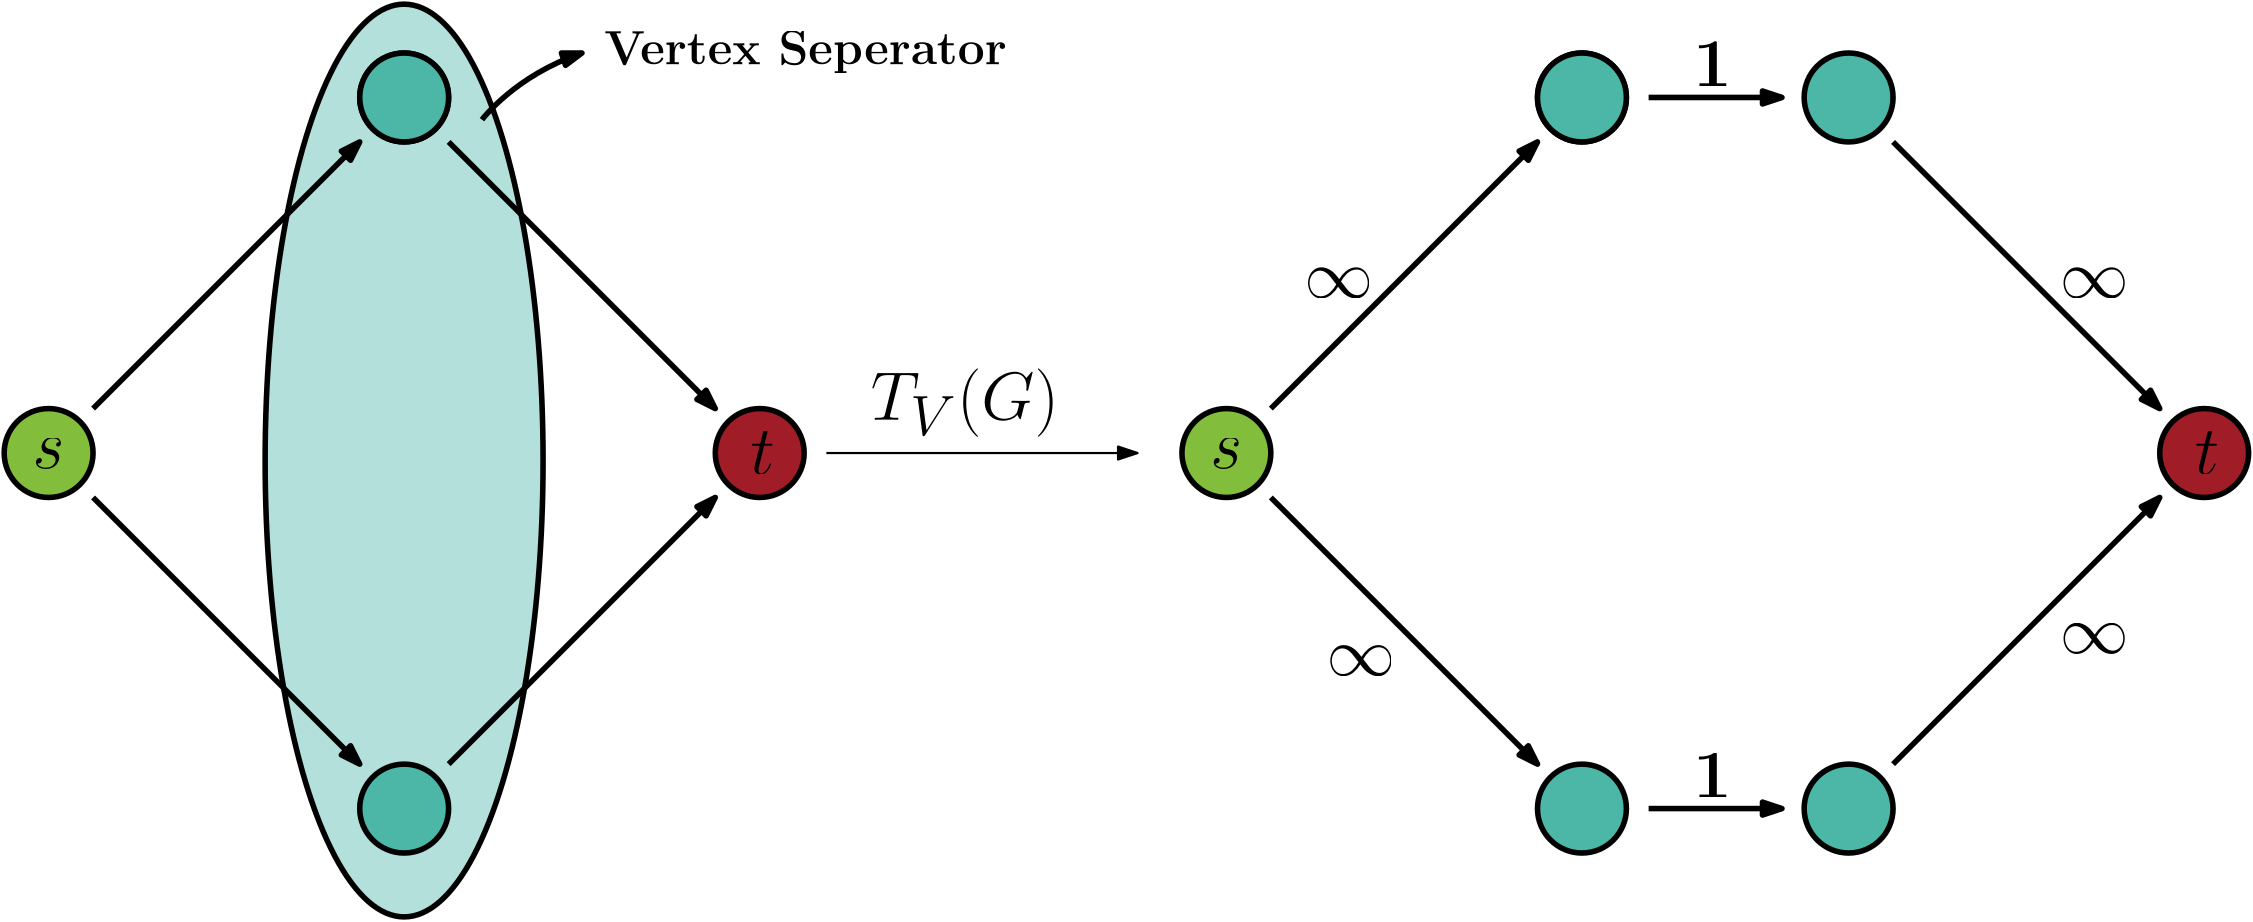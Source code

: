 <?xml version="1.0"?>
<!DOCTYPE ipe SYSTEM "ipe.dtd">
<ipe version="70107" creator="Ipe 7.1.10">
<info created="D:20171014115731" modified="D:20171204103800"/>
<ipestyle name="basic">
<symbol name="arrow/arc(spx)">
<path stroke="sym-stroke" fill="sym-stroke" pen="sym-pen">
0 0 m
-1 0.333 l
-1 -0.333 l
h
</path>
</symbol>
<symbol name="arrow/farc(spx)">
<path stroke="sym-stroke" fill="white" pen="sym-pen">
0 0 m
-1 0.333 l
-1 -0.333 l
h
</path>
</symbol>
<symbol name="arrow/ptarc(spx)">
<path stroke="sym-stroke" fill="sym-stroke" pen="sym-pen">
0 0 m
-1 0.333 l
-0.8 0 l
-1 -0.333 l
h
</path>
</symbol>
<symbol name="arrow/fptarc(spx)">
<path stroke="sym-stroke" fill="white" pen="sym-pen">
0 0 m
-1 0.333 l
-0.8 0 l
-1 -0.333 l
h
</path>
</symbol>
<symbol name="mark/circle(sx)" transformations="translations">
<path fill="sym-stroke">
0.6 0 0 0.6 0 0 e
0.4 0 0 0.4 0 0 e
</path>
</symbol>
<symbol name="mark/disk(sx)" transformations="translations">
<path fill="sym-stroke">
0.6 0 0 0.6 0 0 e
</path>
</symbol>
<symbol name="mark/fdisk(sfx)" transformations="translations">
<group>
<path fill="sym-fill">
0.5 0 0 0.5 0 0 e
</path>
<path fill="sym-stroke" fillrule="eofill">
0.6 0 0 0.6 0 0 e
0.4 0 0 0.4 0 0 e
</path>
</group>
</symbol>
<symbol name="mark/box(sx)" transformations="translations">
<path fill="sym-stroke" fillrule="eofill">
-0.6 -0.6 m
0.6 -0.6 l
0.6 0.6 l
-0.6 0.6 l
h
-0.4 -0.4 m
0.4 -0.4 l
0.4 0.4 l
-0.4 0.4 l
h
</path>
</symbol>
<symbol name="mark/square(sx)" transformations="translations">
<path fill="sym-stroke">
-0.6 -0.6 m
0.6 -0.6 l
0.6 0.6 l
-0.6 0.6 l
h
</path>
</symbol>
<symbol name="mark/fsquare(sfx)" transformations="translations">
<group>
<path fill="sym-fill">
-0.5 -0.5 m
0.5 -0.5 l
0.5 0.5 l
-0.5 0.5 l
h
</path>
<path fill="sym-stroke" fillrule="eofill">
-0.6 -0.6 m
0.6 -0.6 l
0.6 0.6 l
-0.6 0.6 l
h
-0.4 -0.4 m
0.4 -0.4 l
0.4 0.4 l
-0.4 0.4 l
h
</path>
</group>
</symbol>
<symbol name="mark/cross(sx)" transformations="translations">
<group>
<path fill="sym-stroke">
-0.43 -0.57 m
0.57 0.43 l
0.43 0.57 l
-0.57 -0.43 l
h
</path>
<path fill="sym-stroke">
-0.43 0.57 m
0.57 -0.43 l
0.43 -0.57 l
-0.57 0.43 l
h
</path>
</group>
</symbol>
<symbol name="arrow/fnormal(spx)">
<path stroke="sym-stroke" fill="white" pen="sym-pen">
0 0 m
-1 0.333 l
-1 -0.333 l
h
</path>
</symbol>
<symbol name="arrow/pointed(spx)">
<path stroke="sym-stroke" fill="sym-stroke" pen="sym-pen">
0 0 m
-1 0.333 l
-0.8 0 l
-1 -0.333 l
h
</path>
</symbol>
<symbol name="arrow/fpointed(spx)">
<path stroke="sym-stroke" fill="white" pen="sym-pen">
0 0 m
-1 0.333 l
-0.8 0 l
-1 -0.333 l
h
</path>
</symbol>
<symbol name="arrow/linear(spx)">
<path stroke="sym-stroke" pen="sym-pen">
-1 0.333 m
0 0 l
-1 -0.333 l
</path>
</symbol>
<symbol name="arrow/fdouble(spx)">
<path stroke="sym-stroke" fill="white" pen="sym-pen">
0 0 m
-1 0.333 l
-1 -0.333 l
h
-1 0 m
-2 0.333 l
-2 -0.333 l
h
</path>
</symbol>
<symbol name="arrow/double(spx)">
<path stroke="sym-stroke" fill="sym-stroke" pen="sym-pen">
0 0 m
-1 0.333 l
-1 -0.333 l
h
-1 0 m
-2 0.333 l
-2 -0.333 l
h
</path>
</symbol>
<pen name="heavier" value="0.8"/>
<pen name="fat" value="1.2"/>
<pen name="ultrafat" value="2"/>
<symbolsize name="large" value="5"/>
<symbolsize name="small" value="2"/>
<symbolsize name="tiny" value="1.1"/>
<arrowsize name="large" value="10"/>
<arrowsize name="small" value="5"/>
<arrowsize name="tiny" value="3"/>
<color name="red" value="1 0 0"/>
<color name="green" value="0 1 0"/>
<color name="blue" value="0 0 1"/>
<color name="yellow" value="1 1 0"/>
<color name="orange" value="1 0.647 0"/>
<color name="gold" value="1 0.843 0"/>
<color name="purple" value="0.627 0.125 0.941"/>
<color name="gray" value="0.745"/>
<color name="brown" value="0.647 0.165 0.165"/>
<color name="navy" value="0 0 0.502"/>
<color name="pink" value="1 0.753 0.796"/>
<color name="seagreen" value="0.18 0.545 0.341"/>
<color name="turquoise" value="0.251 0.878 0.816"/>
<color name="violet" value="0.933 0.51 0.933"/>
<color name="darkblue" value="0 0 0.545"/>
<color name="darkcyan" value="0 0.545 0.545"/>
<color name="darkgray" value="0.663"/>
<color name="darkgreen" value="0 0.392 0"/>
<color name="darkmagenta" value="0.545 0 0.545"/>
<color name="darkorange" value="1 0.549 0"/>
<color name="darkred" value="0.545 0 0"/>
<color name="lightblue" value="0.678 0.847 0.902"/>
<color name="lightcyan" value="0.878 1 1"/>
<color name="lightgray" value="0.827"/>
<color name="lightgreen" value="0.565 0.933 0.565"/>
<color name="lightyellow" value="1 1 0.878"/>
<dashstyle name="dashed" value="[4] 0"/>
<dashstyle name="dotted" value="[1 3] 0"/>
<dashstyle name="dash dotted" value="[4 2 1 2] 0"/>
<dashstyle name="dash dot dotted" value="[4 2 1 2 1 2] 0"/>
<textsize name="large" value="\large"/>
<textsize name="Large" value="\Large"/>
<textsize name="LARGE" value="\LARGE"/>
<textsize name="huge" value="\huge"/>
<textsize name="Huge" value="\Huge"/>
<textsize name="small" value="\small"/>
<textsize name="footnote" value="\footnotesize"/>
<textsize name="tiny" value="\tiny"/>
<textstyle name="center" begin="\begin{center}" end="\end{center}"/>
<textstyle name="itemize" begin="\begin{itemize}" end="\end{itemize}"/>
<textstyle name="item" begin="\begin{itemize}\item{}" end="\end{itemize}"/>
<gridsize name="4 pts" value="4"/>
<gridsize name="8 pts (~3 mm)" value="8"/>
<gridsize name="16 pts (~6 mm)" value="16"/>
<gridsize name="32 pts (~12 mm)" value="32"/>
<gridsize name="10 pts (~3.5 mm)" value="10"/>
<gridsize name="20 pts (~7 mm)" value="20"/>
<gridsize name="14 pts (~5 mm)" value="14"/>
<gridsize name="28 pts (~10 mm)" value="28"/>
<gridsize name="56 pts (~20 mm)" value="56"/>
<anglesize name="90 deg" value="90"/>
<anglesize name="60 deg" value="60"/>
<anglesize name="45 deg" value="45"/>
<anglesize name="30 deg" value="30"/>
<anglesize name="22.5 deg" value="22.5"/>
<opacity name="10%" value="0.1"/>
<opacity name="30%" value="0.3"/>
<opacity name="50%" value="0.5"/>
<opacity name="75%" value="0.75"/>
<tiling name="falling" angle="-60" step="4" width="1"/>
<tiling name="rising" angle="30" step="4" width="1"/>
</ipestyle>
<ipestyle name="transparency">
<opacity name="10%" value="0.1"/>
<opacity name="50%" value="0.5"/>
<opacity name="75%" value="0.75"/>
<opacity name="25%" value="0.25"/>
</ipestyle>
<ipestyle name="bigpaper">
<layout paper="10000 6000" origin="0 0" frame="10000 6000"/>
<titlestyle pos="10 10" size="LARGE" color="title"  valign="baseline"/>
</ipestyle>
<ipestyle name="kitcolors">
<color name="KITwhite" value="1"/>
<color name="KITblack" value="0"/>
<color name="KITblack70" value="0.3"/>
<color name="KITblack50" value="0.5"/>
<color name="KITblack30" value="0.7"/>
<color name="KITblack15" value="0.85"/>
<color name="KITgreen" value="0 0.588 0.509"/>
<color name="KITgreen70" value="0.3 0.711 0.656"/>
<color name="KITgreen50" value="0.5 0.794 0.754"/>
<color name="KITgreen30" value="0.7 0.876 0.852"/>
<color name="KITgreen15" value="0.85 0.938 0.926"/>
<color name="KITblue" value="0.274 0.392 0.666"/>
<color name="KITblue70" value="0.492 0.574 0.766"/>
<color name="KITblue50" value="0.637 0.696 0.833"/>
<color name="KITblue30" value="0.782 0.817 0.9"/>
<color name="KITblue15" value="0.891 0.908 0.95"/>
<color name="KITred" value="0.627 0.117 0.156"/>
<color name="KITred70" value="0.739 0.382 0.409"/>
<color name="KITred50" value="0.813 0.558 0.578"/>
<color name="KITred30" value="0.888 0.735 0.747"/>
<color name="KITred15" value="0.944 0.867 0.873"/>
<color name="KITpalegreen" value="0.509 0.745 0.235"/>
<color name="KITpalegreen70" value="0.656 0.821 0.464"/>
<color name="KITpalegreen50" value="0.754 0.872 0.617"/>
<color name="KITpalegreen30" value="0.852 0.923 0.77"/>
<color name="KITpalegreen15" value="0.926 0.961 0.885"/>
<color name="KITyellow" value="0.98 0.901 0.078"/>
<color name="KITyellow70" value="0.986 0.931 0.354"/>
<color name="KITyellow50" value="0.99 0.95 0.539"/>
<color name="KITyellow30" value="0.994 0.97 0.723"/>
<color name="KITyellow15" value="0.997 0.985 0.861"/>
<color name="KITorange" value="0.862 0.627 0.117"/>
<color name="KITorange70" value="0.903 0.739 0.382"/>
<color name="KITorange50" value="0.931 0.813 0.558"/>
<color name="KITorange30" value="0.958 0.888 0.735"/>
<color name="KITorange15" value="0.979 0.944 0.867"/>
<color name="KITbrown" value="0.627 0.509 0.196"/>
<color name="KITbrown70" value="0.739 0.656 0.437"/>
<color name="KITbrown50" value="0.813 0.754 0.598"/>
<color name="KITbrown30" value="0.888 0.852 0.758"/>
<color name="KITbrown15" value="0.944 0.926 0.879"/>
<color name="KITlilac" value="0.627 0 0.47"/>
<color name="KITlilac70" value="0.739 0.3 0.629"/>
<color name="KITlilac50" value="0.813 0.5 0.735"/>
<color name="KITlilac30" value="0.888 0.7 0.841"/>
<color name="KITlilac15" value="0.944 0.85 0.92"/>
<color name="KITcyanblue" value="0.313 0.666 0.901"/>
<color name="KITcyanblue70" value="0.519 0.766 0.931"/>
<color name="KITcyanblue50" value="0.656 0.833 0.95"/>
<color name="KITcyanblue30" value="0.794 0.9 0.97"/>
<color name="KITcyanblue15" value="0.897 0.95 0.985"/>
<color name="KITseablue" value="0.196 0.313 0.549"/>
<color name="KITseablue70" value="0.437 0.519 0.684"/>
<color name="KITseablue50" value="0.598 0.656 0.774"/>
<color name="KITseablue30" value="0.758 0.794 0.864"/>
<color name="KITseablue15" value="0.879 0.897 0.932"/>
</ipestyle>
<page>
<layer name="alpha"/>
<view layers="alpha" active="alpha"/>
<path layer="alpha" matrix="0.398512 0 0 1.30869 1281.57 -849.525" stroke="black" fill="KITgreen30" pen="ultrafat">
125.539 0 0 125.539 2144 2212 e
</path>
<path matrix="1 0 0 1 -40 0" stroke="KITblack" fill="KITpalegreen" pen="ultrafat">
16 0 0 16 2048 2048 e
</path>
<path matrix="1 0 0 1 88 128" stroke="black" fill="KITgreen70" pen="ultrafat">
16 0 0 16 2048 2048 e
</path>
<path matrix="1 0 0 1 88 -128" stroke="black" fill="KITgreen70" pen="ultrafat">
16 0 0 16 2048 2048 e
</path>
<path matrix="1 0 0 1 216 0" stroke="black" fill="KITred" pen="ultrafat">
16 0 0 16 2048 2048 e
</path>
<path matrix="1 0 0 1 -40 0" stroke="black" fill="KITgreen70" pen="ultrafat" rarrow="normal/normal">
2160 2160 m
2064 2064 l
2064 2064 l
</path>
<path matrix="1 0 0 1 -168 0" stroke="black" fill="KITgreen70" pen="ultrafat" rarrow="normal/normal">
2416 2064 m
2320 2160 l
</path>
<path matrix="1 0 0 1 -168 0" stroke="black" fill="KITgreen70" pen="ultrafat" rarrow="normal/normal">
2416 2032 m
2320 1936 l
</path>
<path matrix="1 0 0 1 -40 0" stroke="black" fill="KITgreen70" pen="ultrafat" rarrow="normal/normal">
2160 1936 m
2064 2032 l
2064 2032 l
</path>
<text matrix="1 0 0 1 -45.8212 -5.43091" transformations="translations" pos="2048 2048" stroke="KITblack" type="label" width="11.432" height="10.672" depth="0" valign="baseline" size="Huge">$s$</text>
<text matrix="1 0 0 1 212.568 -7.43145" transformations="translations" pos="2048 2048" stroke="KITblack" type="label" width="8.764" height="15.246" depth="0" valign="baseline" size="Huge">$t$</text>
<path matrix="1 0 0 1 88 128" stroke="black" fill="KITgreen70" pen="ultrafat">
16 0 0 16 2048 2048 e
</path>
<path matrix="1 0 0 1 384 0" stroke="KITblack" fill="KITpalegreen" pen="ultrafat">
16 0 0 16 2048 2048 e
</path>
<path matrix="1 0 0 1 512 128" stroke="black" fill="KITgreen70" pen="ultrafat">
16 0 0 16 2048 2048 e
</path>
<path matrix="1 0 0 1 512 -128" stroke="black" fill="KITgreen70" pen="ultrafat">
16 0 0 16 2048 2048 e
</path>
<path matrix="1 0 0 1 736 0" stroke="black" fill="KITred" pen="ultrafat">
16 0 0 16 2048 2048 e
</path>
<path matrix="1 0 0 1 384 0" stroke="black" fill="KITgreen70" pen="ultrafat" rarrow="normal/normal">
2160 2160 m
2064 2064 l
2064 2064 l
</path>
<path matrix="1 0 0 1 352 0" stroke="black" fill="KITgreen70" pen="ultrafat" rarrow="normal/normal">
2416 2064 m
2320 2160 l
</path>
<path matrix="1 0 0 1 352 0" stroke="black" fill="KITgreen70" pen="ultrafat" rarrow="normal/normal">
2416 2032 m
2320 1936 l
</path>
<path matrix="1 0 0 1 384 0" stroke="black" fill="KITgreen70" pen="ultrafat" rarrow="normal/normal">
2160 1936 m
2064 2032 l
2064 2032 l
</path>
<text matrix="1 0 0 1 378.179 -5.43091" transformations="translations" pos="2048 2048" stroke="KITblack" type="label" width="11.432" height="10.672" depth="0" valign="baseline" size="Huge">$s$</text>
<text matrix="1 0 0 1 732.568 -7.43145" transformations="translations" pos="2048 2048" stroke="KITblack" type="label" width="8.764" height="15.246" depth="0" valign="baseline" size="Huge">$t$</text>
<path matrix="1 0 0 1 512 128" stroke="black" fill="KITgreen70" pen="ultrafat">
16 0 0 16 2048 2048 e
</path>
<path matrix="1 0 0 1 608 -128" stroke="black" fill="KITgreen70" pen="ultrafat">
16 0 0 16 2048 2048 e
</path>
<path matrix="1 0 0 1 608 128" stroke="black" fill="KITgreen70" pen="ultrafat">
16 0 0 16 2048 2048 e
</path>
<path matrix="1 0 0 1 160 128" stroke="black" pen="ultrafat" rarrow="normal/normal">
2472 2048 m
2424 2048 l
</path>
<path matrix="1 0 0 1 160 -128" stroke="black" pen="ultrafat" rarrow="normal/normal">
2472 2048 m
2424 2048 l
</path>
<text matrix="1 0 0 1 -60 -32" transformations="translations" pos="2660 1956" stroke="black" type="label" width="13.943" height="15.974" depth="0" valign="baseline" size="Huge">$\mathbf{1}$</text>
<text matrix="1 0 0 1 -60 224" transformations="translations" pos="2660 1956" stroke="black" type="label" width="13.943" height="15.974" depth="0" valign="baseline" size="Huge">$\mathbf{1}$</text>
<text matrix="1 0 0 1 -192 12" transformations="translations" pos="2660 1956" stroke="black" type="label" width="24.787" height="10.672" depth="0" valign="baseline" size="Huge">$\mathbf{\infty}$</text>
<text matrix="1 0 0 1 -200 148" transformations="translations" pos="2660 1956" stroke="black" type="label" width="24.787" height="10.672" depth="0" valign="baseline" size="Huge">$\mathbf{\infty}$</text>
<text matrix="1 0 0 1 72 148" transformations="translations" pos="2660 1956" stroke="black" type="label" width="24.787" height="10.672" depth="0" valign="baseline" size="Huge">$\mathbf{\infty}$</text>
<text matrix="1 0 0 1 72 20" transformations="translations" pos="2660 1956" stroke="black" type="label" width="24.787" height="10.672" depth="0" valign="baseline" size="Huge">$\mathbf{\infty}$</text>
<path matrix="1 0 0 1 -40 0" stroke="black" pen="ultrafat" rarrow="normal/normal">
2240 2192 m
2216 2184
2204 2168
2204 2168 c
</path>
<text matrix="1 0 0 1 -44 -8" transformations="translations" pos="2252 2196" stroke="black" type="label" width="144.986" height="11.809" depth="3.35" valign="baseline" size="LARGE">\textbf{Vertex Seperator}</text>
<path stroke="black" pen="heavier" rarrow="normal/normal">
2400 2048 m
2288 2048 l
</path>
<text matrix="1 0 0 1 -16 -24" transformations="translations" pos="2320 2084" stroke="black" type="label" width="67.714" height="18.564" depth="6.18" valign="baseline" size="Huge">$T_V(G)$</text>
</page>
</ipe>
